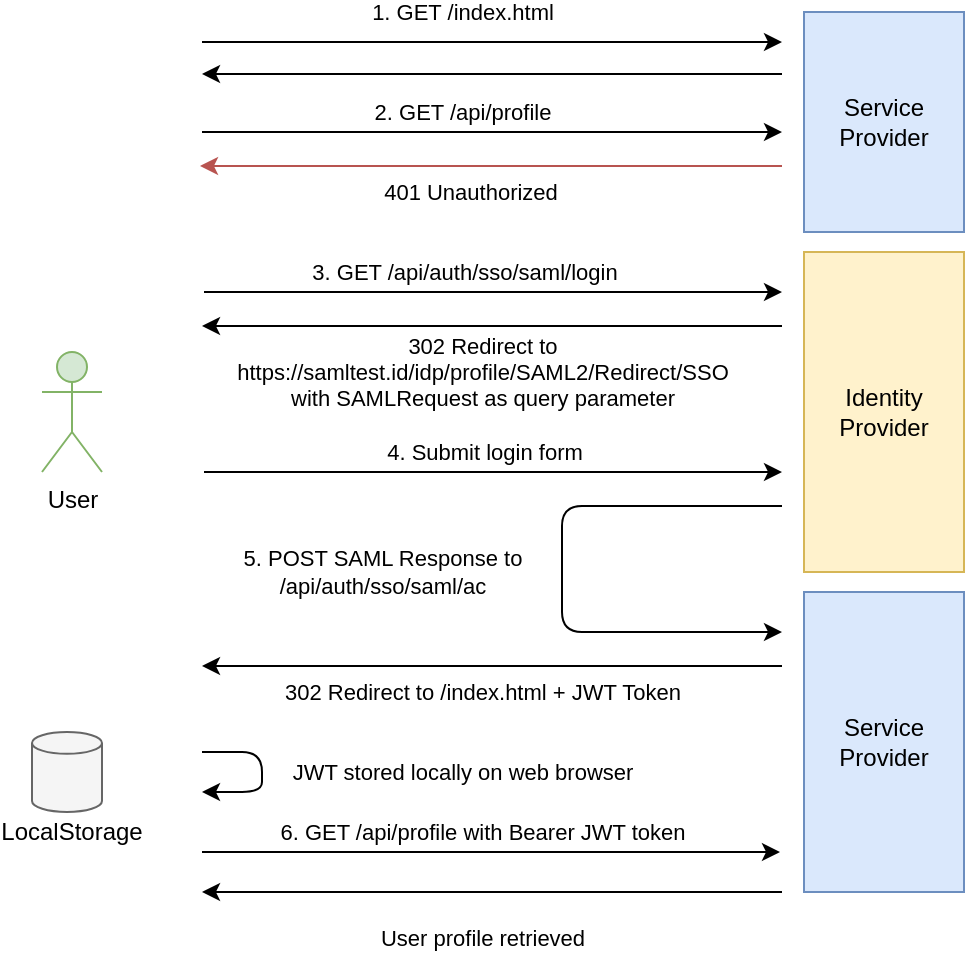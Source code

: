 <mxfile version="14.8.6" type="device" pages="2"><diagram id="km2wxr49ytOYVNGFkxJT" name="Page-1"><mxGraphModel dx="1426" dy="795" grid="1" gridSize="10" guides="1" tooltips="1" connect="1" arrows="1" fold="1" page="1" pageScale="1" pageWidth="827" pageHeight="1169" math="0" shadow="0"><root><mxCell id="0"/><mxCell id="1" parent="0"/><mxCell id="AjSyu6_tqfKCXRdlVfse-1" value="&lt;div&gt;User&lt;/div&gt;" style="shape=umlActor;verticalLabelPosition=bottom;verticalAlign=top;html=1;outlineConnect=0;fillColor=#d5e8d4;strokeColor=#82b366;" parent="1" vertex="1"><mxGeometry x="80" y="310" width="30" height="60" as="geometry"/></mxCell><mxCell id="AjSyu6_tqfKCXRdlVfse-3" value="&lt;div&gt;Service&lt;/div&gt;&lt;div&gt;Provider&lt;br&gt;&lt;/div&gt;" style="rounded=0;whiteSpace=wrap;html=1;fillColor=#dae8fc;strokeColor=#6c8ebf;" parent="1" vertex="1"><mxGeometry x="461" y="140" width="80" height="110" as="geometry"/></mxCell><mxCell id="AjSyu6_tqfKCXRdlVfse-4" value="&lt;div&gt;Identity&lt;/div&gt;&lt;div&gt;Provider&lt;br&gt;&lt;/div&gt;" style="rounded=0;whiteSpace=wrap;html=1;fillColor=#fff2cc;strokeColor=#d6b656;" parent="1" vertex="1"><mxGeometry x="461" y="260" width="80" height="160" as="geometry"/></mxCell><mxCell id="AjSyu6_tqfKCXRdlVfse-5" value="" style="endArrow=classic;html=1;" parent="1" edge="1"><mxGeometry width="50" height="50" relative="1" as="geometry"><mxPoint x="160" y="155" as="sourcePoint"/><mxPoint x="450" y="155" as="targetPoint"/></mxGeometry></mxCell><mxCell id="AjSyu6_tqfKCXRdlVfse-6" value="1. GET /index.html" style="edgeLabel;html=1;align=center;verticalAlign=middle;resizable=0;points=[];" parent="AjSyu6_tqfKCXRdlVfse-5" vertex="1" connectable="0"><mxGeometry x="-0.541" y="-6" relative="1" as="geometry"><mxPoint x="63" y="-21" as="offset"/></mxGeometry></mxCell><mxCell id="AjSyu6_tqfKCXRdlVfse-7" value="" style="endArrow=classic;html=1;" parent="1" edge="1"><mxGeometry width="50" height="50" relative="1" as="geometry"><mxPoint x="450" y="171" as="sourcePoint"/><mxPoint x="160" y="171" as="targetPoint"/></mxGeometry></mxCell><mxCell id="AjSyu6_tqfKCXRdlVfse-9" value="" style="endArrow=classic;html=1;" parent="1" edge="1"><mxGeometry width="50" height="50" relative="1" as="geometry"><mxPoint x="160" y="200" as="sourcePoint"/><mxPoint x="450" y="200" as="targetPoint"/></mxGeometry></mxCell><mxCell id="AjSyu6_tqfKCXRdlVfse-10" value="2. GET /api/profile" style="edgeLabel;html=1;align=center;verticalAlign=middle;resizable=0;points=[];" parent="AjSyu6_tqfKCXRdlVfse-9" vertex="1" connectable="0"><mxGeometry x="-0.541" y="-6" relative="1" as="geometry"><mxPoint x="63" y="-16" as="offset"/></mxGeometry></mxCell><mxCell id="AjSyu6_tqfKCXRdlVfse-13" value="" style="endArrow=classic;html=1;fillColor=#f8cecc;strokeColor=#b85450;" parent="1" edge="1"><mxGeometry width="50" height="50" relative="1" as="geometry"><mxPoint x="450" y="217" as="sourcePoint"/><mxPoint x="159" y="217" as="targetPoint"/></mxGeometry></mxCell><mxCell id="AjSyu6_tqfKCXRdlVfse-14" value="401 Unauthorized" style="edgeLabel;html=1;align=center;verticalAlign=middle;resizable=0;points=[];" parent="AjSyu6_tqfKCXRdlVfse-13" vertex="1" connectable="0"><mxGeometry x="0.131" y="2" relative="1" as="geometry"><mxPoint x="8" y="11" as="offset"/></mxGeometry></mxCell><mxCell id="AjSyu6_tqfKCXRdlVfse-21" value="" style="endArrow=classic;html=1;" parent="1" edge="1"><mxGeometry width="50" height="50" relative="1" as="geometry"><mxPoint x="161" y="280" as="sourcePoint"/><mxPoint x="450" y="280" as="targetPoint"/></mxGeometry></mxCell><mxCell id="AjSyu6_tqfKCXRdlVfse-22" value="3. GET /api/auth/sso/saml/login" style="edgeLabel;html=1;align=center;verticalAlign=middle;resizable=0;points=[];" parent="AjSyu6_tqfKCXRdlVfse-21" vertex="1" connectable="0"><mxGeometry x="-0.541" y="-6" relative="1" as="geometry"><mxPoint x="63" y="-16" as="offset"/></mxGeometry></mxCell><mxCell id="AjSyu6_tqfKCXRdlVfse-23" value="" style="endArrow=classic;html=1;fillColor=#f8cecc;" parent="1" edge="1"><mxGeometry width="50" height="50" relative="1" as="geometry"><mxPoint x="450" y="297" as="sourcePoint"/><mxPoint x="160" y="297" as="targetPoint"/></mxGeometry></mxCell><mxCell id="AjSyu6_tqfKCXRdlVfse-24" value="&lt;div&gt;302 Redirect to &lt;br&gt;&lt;/div&gt;&lt;div&gt;https://samltest.id/idp/profile/SAML2/Redirect/SSO&lt;/div&gt;&lt;div&gt;with SAMLRequest as query parameter&lt;br&gt;&lt;/div&gt;" style="edgeLabel;html=1;align=center;verticalAlign=middle;resizable=0;points=[];" parent="AjSyu6_tqfKCXRdlVfse-23" vertex="1" connectable="0"><mxGeometry x="0.131" y="2" relative="1" as="geometry"><mxPoint x="14" y="21" as="offset"/></mxGeometry></mxCell><mxCell id="AjSyu6_tqfKCXRdlVfse-25" value="" style="endArrow=classic;html=1;" parent="1" edge="1"><mxGeometry width="50" height="50" relative="1" as="geometry"><mxPoint x="161" y="370" as="sourcePoint"/><mxPoint x="450" y="370" as="targetPoint"/></mxGeometry></mxCell><mxCell id="AjSyu6_tqfKCXRdlVfse-26" value="4. Submit login form " style="edgeLabel;html=1;align=center;verticalAlign=middle;resizable=0;points=[];" parent="AjSyu6_tqfKCXRdlVfse-25" vertex="1" connectable="0"><mxGeometry x="-0.541" y="-6" relative="1" as="geometry"><mxPoint x="73" y="-16" as="offset"/></mxGeometry></mxCell><mxCell id="AjSyu6_tqfKCXRdlVfse-27" value="" style="endArrow=classic;html=1;fillColor=#f8cecc;" parent="1" edge="1"><mxGeometry width="50" height="50" relative="1" as="geometry"><mxPoint x="450" y="387" as="sourcePoint"/><mxPoint x="450" y="450" as="targetPoint"/><Array as="points"><mxPoint x="340" y="387"/><mxPoint x="340" y="450"/></Array></mxGeometry></mxCell><mxCell id="AjSyu6_tqfKCXRdlVfse-28" value="&lt;div&gt;5. POST SAML Response to&lt;/div&gt;&lt;div&gt;/api/auth/sso/saml/ac&lt;br&gt;&lt;/div&gt;" style="edgeLabel;html=1;align=center;verticalAlign=middle;resizable=0;points=[];" parent="AjSyu6_tqfKCXRdlVfse-27" vertex="1" connectable="0"><mxGeometry x="0.131" y="2" relative="1" as="geometry"><mxPoint x="-92" y="-17" as="offset"/></mxGeometry></mxCell><mxCell id="AjSyu6_tqfKCXRdlVfse-31" value="" style="endArrow=classic;html=1;fillColor=#f8cecc;" parent="1" edge="1"><mxGeometry width="50" height="50" relative="1" as="geometry"><mxPoint x="450" y="467" as="sourcePoint"/><mxPoint x="160" y="467" as="targetPoint"/></mxGeometry></mxCell><mxCell id="AjSyu6_tqfKCXRdlVfse-32" value="302 Redirect to /index.html + JWT Token" style="edgeLabel;html=1;align=center;verticalAlign=middle;resizable=0;points=[];" parent="AjSyu6_tqfKCXRdlVfse-31" vertex="1" connectable="0"><mxGeometry x="0.131" y="2" relative="1" as="geometry"><mxPoint x="14" y="11" as="offset"/></mxGeometry></mxCell><mxCell id="AjSyu6_tqfKCXRdlVfse-33" value="&lt;div&gt;Service&lt;/div&gt;&lt;div&gt;Provider&lt;br&gt;&lt;/div&gt;" style="rounded=0;whiteSpace=wrap;html=1;fillColor=#dae8fc;strokeColor=#6c8ebf;" parent="1" vertex="1"><mxGeometry x="461" y="430" width="80" height="150" as="geometry"/></mxCell><mxCell id="AjSyu6_tqfKCXRdlVfse-34" value="" style="endArrow=classic;html=1;" parent="1" edge="1"><mxGeometry width="50" height="50" relative="1" as="geometry"><mxPoint x="160" y="560" as="sourcePoint"/><mxPoint x="449" y="560" as="targetPoint"/></mxGeometry></mxCell><mxCell id="AjSyu6_tqfKCXRdlVfse-35" value="6. GET /api/profile with Bearer JWT token" style="edgeLabel;html=1;align=center;verticalAlign=middle;resizable=0;points=[];" parent="AjSyu6_tqfKCXRdlVfse-34" vertex="1" connectable="0"><mxGeometry x="-0.541" y="-6" relative="1" as="geometry"><mxPoint x="73" y="-16" as="offset"/></mxGeometry></mxCell><mxCell id="AjSyu6_tqfKCXRdlVfse-36" value="" style="endArrow=classic;html=1;fillColor=#f8cecc;" parent="1" edge="1"><mxGeometry width="50" height="50" relative="1" as="geometry"><mxPoint x="450" y="580.0" as="sourcePoint"/><mxPoint x="160" y="580.0" as="targetPoint"/></mxGeometry></mxCell><mxCell id="AjSyu6_tqfKCXRdlVfse-37" value="User profile retrieved" style="edgeLabel;html=1;align=center;verticalAlign=middle;resizable=0;points=[];" parent="AjSyu6_tqfKCXRdlVfse-36" vertex="1" connectable="0"><mxGeometry x="0.131" y="2" relative="1" as="geometry"><mxPoint x="14" y="21" as="offset"/></mxGeometry></mxCell><mxCell id="AjSyu6_tqfKCXRdlVfse-38" value="" style="shape=cylinder3;whiteSpace=wrap;html=1;boundedLbl=1;backgroundOutline=1;size=5.448;fillColor=#f5f5f5;strokeColor=#666666;fontColor=#333333;" parent="1" vertex="1"><mxGeometry x="75" y="500" width="35" height="40" as="geometry"/></mxCell><mxCell id="AjSyu6_tqfKCXRdlVfse-42" value="LocalStorage" style="text;html=1;strokeColor=none;fillColor=none;align=center;verticalAlign=middle;whiteSpace=wrap;rounded=0;" parent="1" vertex="1"><mxGeometry x="75" y="540" width="40" height="20" as="geometry"/></mxCell><mxCell id="AjSyu6_tqfKCXRdlVfse-45" value="" style="endArrow=classic;html=1;strokeColor=#000000;" parent="1" edge="1"><mxGeometry width="50" height="50" relative="1" as="geometry"><mxPoint x="160" y="510" as="sourcePoint"/><mxPoint x="160" y="530" as="targetPoint"/><Array as="points"><mxPoint x="190" y="510"/><mxPoint x="190" y="530"/></Array></mxGeometry></mxCell><mxCell id="AjSyu6_tqfKCXRdlVfse-46" value="JWT stored locally on web browser" style="edgeLabel;html=1;align=center;verticalAlign=middle;resizable=0;points=[];" parent="1" vertex="1" connectable="0"><mxGeometry x="290.002" y="520" as="geometry"/></mxCell></root></mxGraphModel></diagram><diagram id="XSIU-iZrM4TOgcusdV_2" name="Page-2"><mxGraphModel dx="1426" dy="795" grid="1" gridSize="10" guides="1" tooltips="1" connect="1" arrows="1" fold="1" page="1" pageScale="1" pageWidth="827" pageHeight="1169" math="0" shadow="0"><root><mxCell id="5XmZFnej_hgYMvWz6CXd-0"/><mxCell id="5XmZFnej_hgYMvWz6CXd-1" parent="5XmZFnej_hgYMvWz6CXd-0"/><mxCell id="5XmZFnej_hgYMvWz6CXd-4" value="" style="rounded=0;whiteSpace=wrap;html=1;shadow=0;fillColor=#dae8fc;strokeColor=#6c8ebf;" vertex="1" parent="5XmZFnej_hgYMvWz6CXd-1"><mxGeometry x="130" y="230" width="180" height="230" as="geometry"/></mxCell><mxCell id="5XmZFnej_hgYMvWz6CXd-2" value="" style="shape=actor;whiteSpace=wrap;html=1;fillColor=#dae8fc;strokeColor=#6c8ebf;" vertex="1" parent="5XmZFnej_hgYMvWz6CXd-1"><mxGeometry x="150" y="250" width="40" height="60" as="geometry"/></mxCell><mxCell id="5XmZFnej_hgYMvWz6CXd-6" value="&lt;h1&gt;IdP User&lt;br&gt;&lt;/h1&gt;&lt;p&gt;- username&lt;/p&gt;&lt;p&gt;- phone&lt;/p&gt;&lt;p&gt;- email&lt;br&gt;&lt;/p&gt;" style="text;html=1;strokeColor=none;fillColor=none;spacing=5;spacingTop=-20;whiteSpace=wrap;overflow=hidden;rounded=0;shadow=0;" vertex="1" parent="5XmZFnej_hgYMvWz6CXd-1"><mxGeometry x="140" y="330" width="150" height="120" as="geometry"/></mxCell><mxCell id="5XmZFnej_hgYMvWz6CXd-7" value="" style="rounded=0;whiteSpace=wrap;html=1;shadow=0;fillColor=#d5e8d4;strokeColor=#82b366;" vertex="1" parent="5XmZFnej_hgYMvWz6CXd-1"><mxGeometry x="320" y="230" width="170" height="330" as="geometry"/></mxCell><mxCell id="5XmZFnej_hgYMvWz6CXd-8" value="" style="shape=actor;whiteSpace=wrap;html=1;fillColor=#d5e8d4;strokeColor=#82b366;" vertex="1" parent="5XmZFnej_hgYMvWz6CXd-1"><mxGeometry x="340" y="250" width="40" height="60" as="geometry"/></mxCell><mxCell id="5XmZFnej_hgYMvWz6CXd-9" value="&lt;h1&gt;SP User&lt;br&gt;&lt;/h1&gt;&lt;p&gt;- username&lt;/p&gt;&lt;p&gt;- phone&lt;/p&gt;&lt;p&gt;- email&lt;/p&gt;&lt;p&gt;&lt;font color=&quot;#00CC00&quot;&gt;&lt;b&gt;- country&lt;/b&gt;&lt;/font&gt;&lt;/p&gt;&lt;p&gt;&lt;font color=&quot;#00CC00&quot;&gt;&lt;b&gt;- zipcode&lt;/b&gt;&lt;/font&gt;&lt;/p&gt;&lt;p&gt;&lt;font color=&quot;#00CC00&quot;&gt;&lt;b&gt;- etc...&lt;/b&gt;&lt;/font&gt;&lt;br&gt;&lt;/p&gt;" style="text;html=1;strokeColor=none;fillColor=none;spacing=5;spacingTop=-20;whiteSpace=wrap;overflow=hidden;rounded=0;shadow=0;" vertex="1" parent="5XmZFnej_hgYMvWz6CXd-1"><mxGeometry x="330" y="330" width="140" height="200" as="geometry"/></mxCell></root></mxGraphModel></diagram></mxfile>